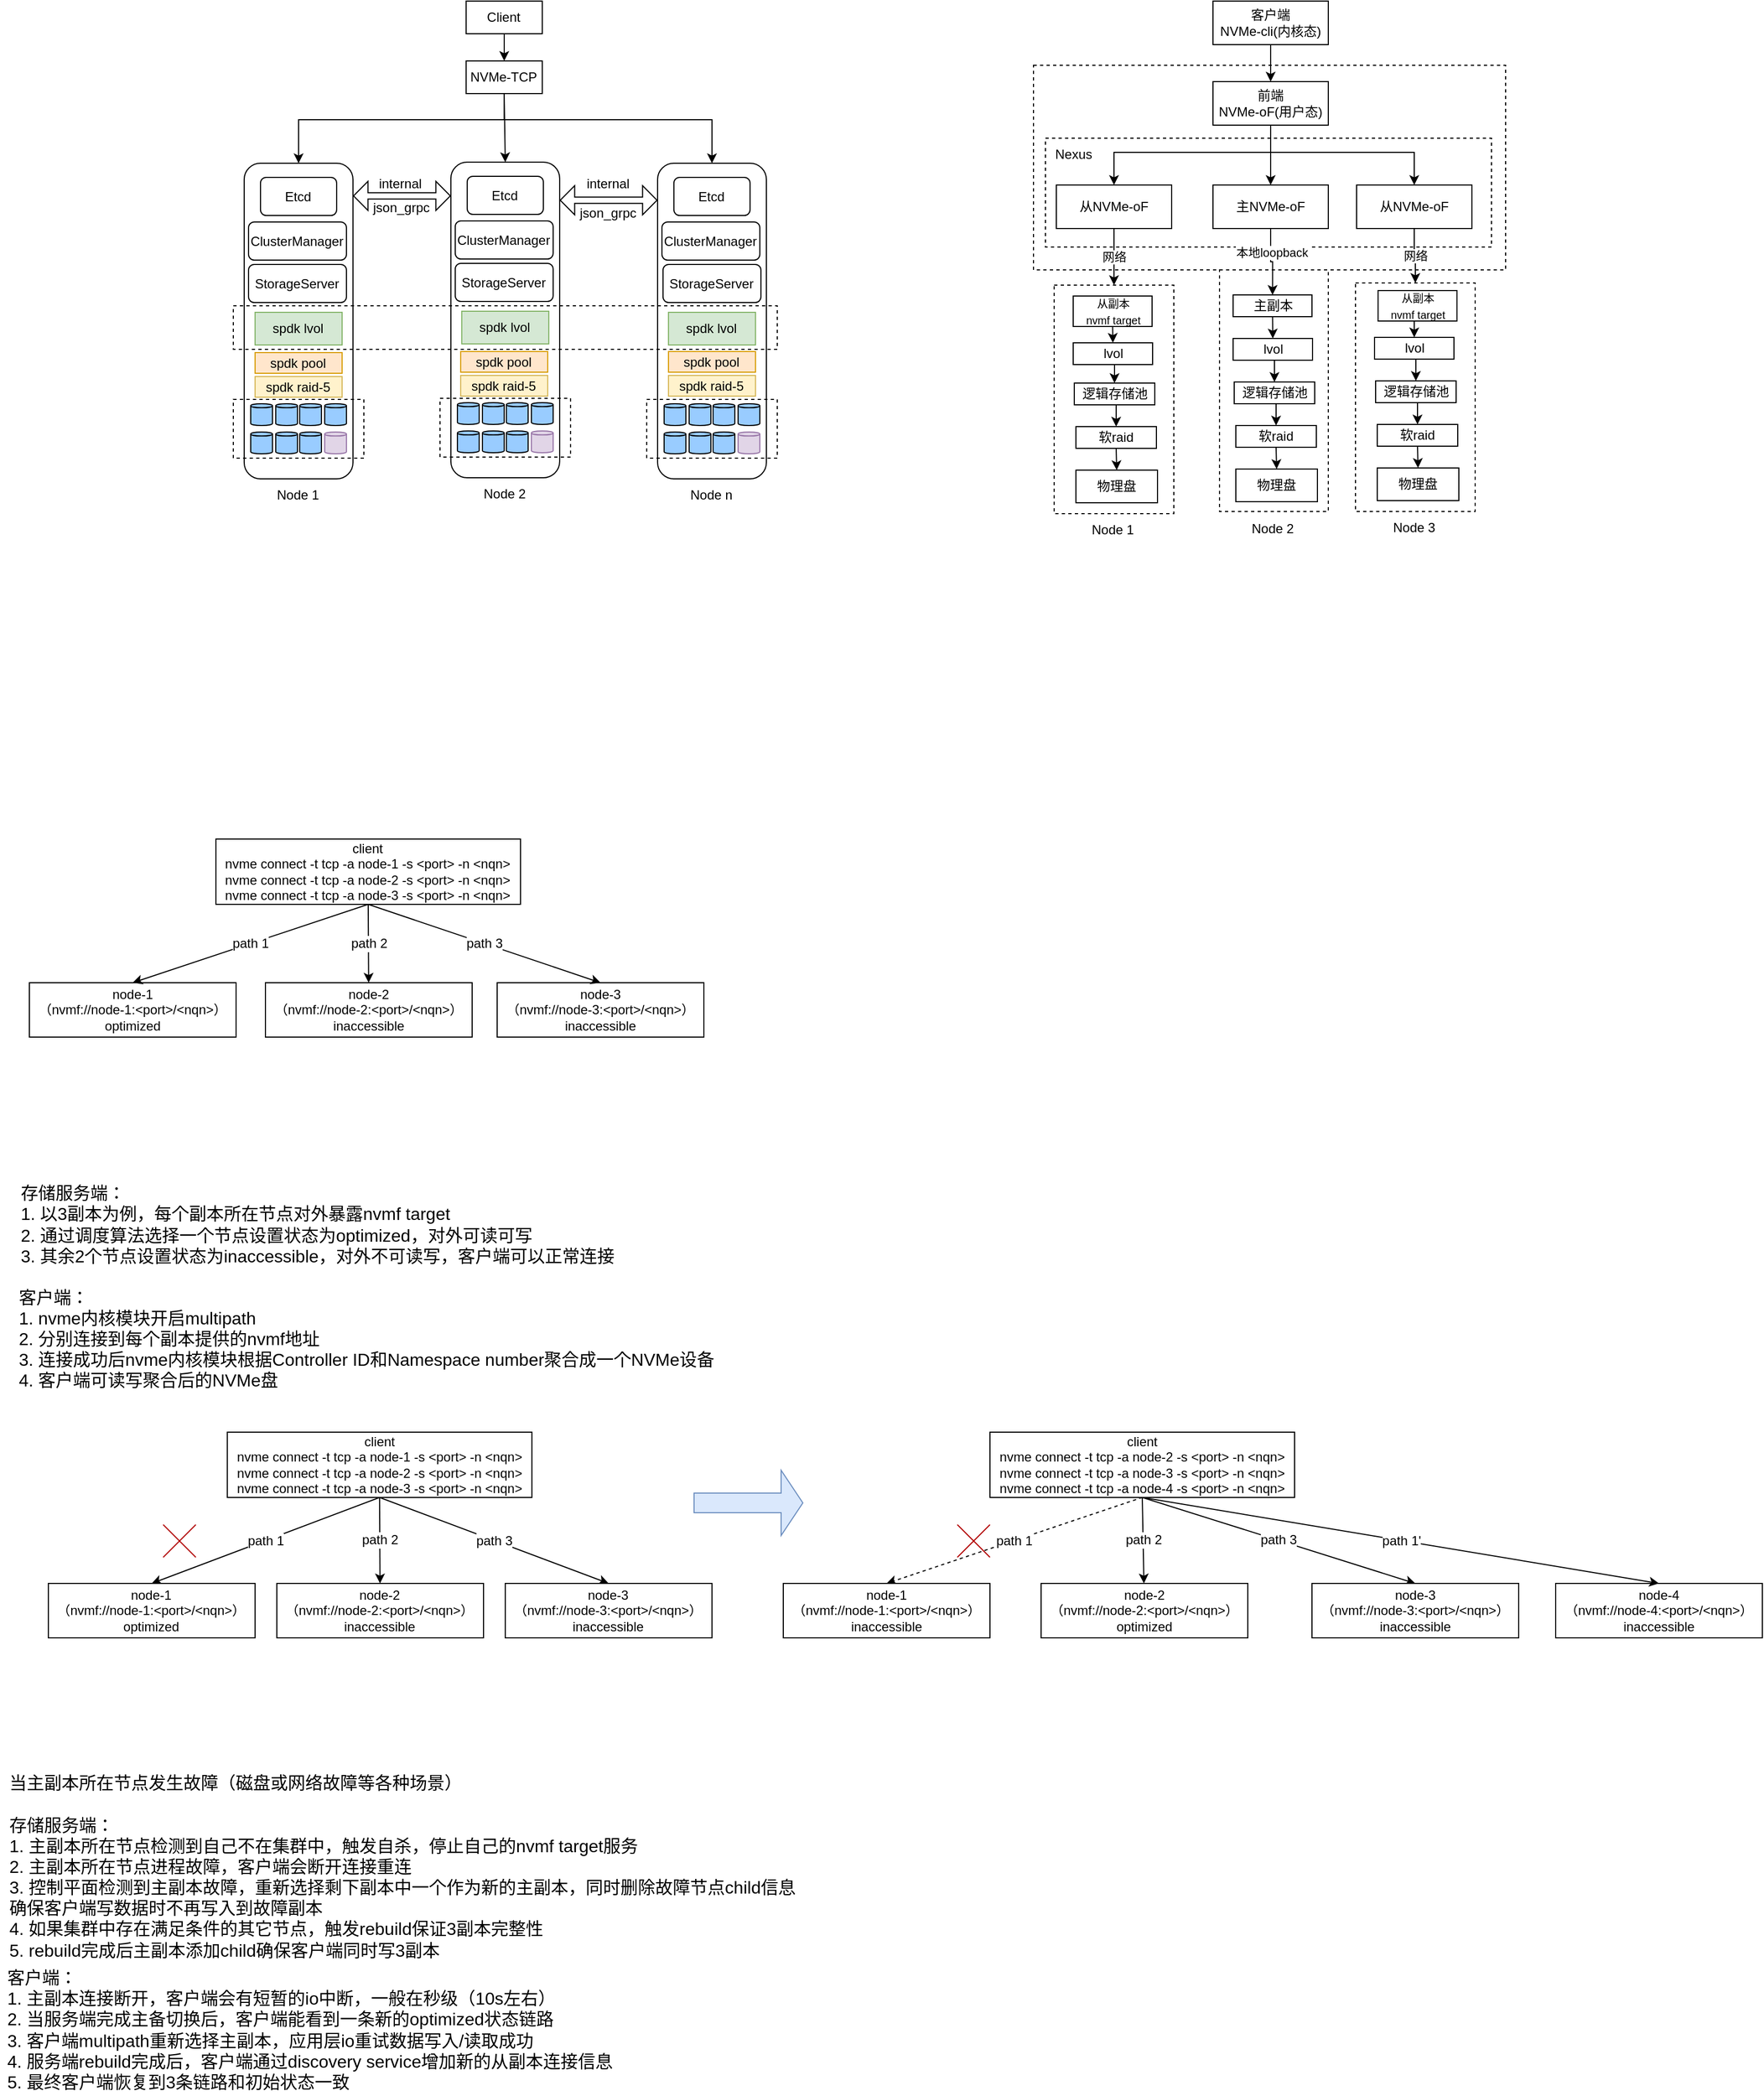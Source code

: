 <mxfile version="18.0.2" type="github">
  <diagram id="Sv_K1uENLjbq1xUSF6ZQ" name="Page-1">
    <mxGraphModel dx="3716" dy="1114" grid="1" gridSize="10" guides="1" tooltips="1" connect="1" arrows="1" fold="1" page="1" pageScale="1" pageWidth="827" pageHeight="1169" math="0" shadow="0">
      <root>
        <mxCell id="0" />
        <mxCell id="1" parent="0" />
        <mxCell id="zR75f5wU07sy2U2_FNKJ-174" value="" style="rounded=0;whiteSpace=wrap;html=1;fillColor=none;dashed=1;" parent="1" vertex="1">
          <mxGeometry x="256" y="319" width="110" height="210" as="geometry" />
        </mxCell>
        <mxCell id="zR75f5wU07sy2U2_FNKJ-187" value="" style="rounded=0;whiteSpace=wrap;html=1;fillColor=none;dashed=1;" parent="1" vertex="1">
          <mxGeometry x="-21" y="321" width="110" height="210" as="geometry" />
        </mxCell>
        <mxCell id="zR75f5wU07sy2U2_FNKJ-133" value="" style="rounded=0;whiteSpace=wrap;html=1;fillColor=none;dashed=1;" parent="1" vertex="1">
          <mxGeometry x="-40" y="119" width="434" height="188" as="geometry" />
        </mxCell>
        <mxCell id="zR75f5wU07sy2U2_FNKJ-131" value="" style="rounded=0;whiteSpace=wrap;html=1;fillColor=none;dashed=1;" parent="1" vertex="1">
          <mxGeometry x="-29" y="186" width="410" height="100" as="geometry" />
        </mxCell>
        <mxCell id="zR75f5wU07sy2U2_FNKJ-89" value="" style="group" parent="1" vertex="1" connectable="0">
          <mxGeometry x="-395.54" y="209" width="120" height="320" as="geometry" />
        </mxCell>
        <mxCell id="zR75f5wU07sy2U2_FNKJ-90" value="" style="rounded=1;whiteSpace=wrap;html=1;" parent="zR75f5wU07sy2U2_FNKJ-89" vertex="1">
          <mxGeometry x="10" width="100" height="290" as="geometry" />
        </mxCell>
        <mxCell id="zR75f5wU07sy2U2_FNKJ-91" value="spdk lvol" style="text;html=1;strokeColor=#82b366;fillColor=#d5e8d4;align=center;verticalAlign=middle;whiteSpace=wrap;rounded=0;" parent="zR75f5wU07sy2U2_FNKJ-89" vertex="1">
          <mxGeometry x="20" y="137" width="80" height="30" as="geometry" />
        </mxCell>
        <mxCell id="zR75f5wU07sy2U2_FNKJ-93" value="" style="group" parent="zR75f5wU07sy2U2_FNKJ-89" vertex="1" connectable="0">
          <mxGeometry x="16" y="221" width="88" height="46" as="geometry" />
        </mxCell>
        <mxCell id="zR75f5wU07sy2U2_FNKJ-94" value="" style="strokeWidth=1;html=1;shape=mxgraph.flowchart.direct_data;whiteSpace=wrap;fillColor=#99CCFF;rotation=-90;" parent="zR75f5wU07sy2U2_FNKJ-93" vertex="1">
          <mxGeometry width="20" height="20" as="geometry" />
        </mxCell>
        <mxCell id="zR75f5wU07sy2U2_FNKJ-95" value="" style="strokeWidth=1;html=1;shape=mxgraph.flowchart.direct_data;whiteSpace=wrap;fillColor=#99CCFF;rotation=-90;" parent="zR75f5wU07sy2U2_FNKJ-93" vertex="1">
          <mxGeometry x="23" width="20" height="20" as="geometry" />
        </mxCell>
        <mxCell id="zR75f5wU07sy2U2_FNKJ-96" value="" style="strokeWidth=1;html=1;shape=mxgraph.flowchart.direct_data;whiteSpace=wrap;fillColor=#99CCFF;rotation=-90;" parent="zR75f5wU07sy2U2_FNKJ-93" vertex="1">
          <mxGeometry x="45" width="20" height="20" as="geometry" />
        </mxCell>
        <mxCell id="zR75f5wU07sy2U2_FNKJ-97" value="" style="strokeWidth=1;html=1;shape=mxgraph.flowchart.direct_data;whiteSpace=wrap;fillColor=#99CCFF;rotation=-90;" parent="zR75f5wU07sy2U2_FNKJ-93" vertex="1">
          <mxGeometry x="68" width="20" height="20" as="geometry" />
        </mxCell>
        <mxCell id="zR75f5wU07sy2U2_FNKJ-98" value="" style="strokeWidth=1;html=1;shape=mxgraph.flowchart.direct_data;whiteSpace=wrap;fillColor=#99CCFF;rotation=-90;" parent="zR75f5wU07sy2U2_FNKJ-93" vertex="1">
          <mxGeometry y="26" width="20" height="20" as="geometry" />
        </mxCell>
        <mxCell id="zR75f5wU07sy2U2_FNKJ-99" value="" style="strokeWidth=1;html=1;shape=mxgraph.flowchart.direct_data;whiteSpace=wrap;fillColor=#99CCFF;rotation=-90;" parent="zR75f5wU07sy2U2_FNKJ-93" vertex="1">
          <mxGeometry x="23" y="26" width="20" height="20" as="geometry" />
        </mxCell>
        <mxCell id="zR75f5wU07sy2U2_FNKJ-100" value="" style="strokeWidth=1;html=1;shape=mxgraph.flowchart.direct_data;whiteSpace=wrap;fillColor=#99CCFF;rotation=-90;" parent="zR75f5wU07sy2U2_FNKJ-93" vertex="1">
          <mxGeometry x="45" y="26" width="20" height="20" as="geometry" />
        </mxCell>
        <mxCell id="zR75f5wU07sy2U2_FNKJ-101" value="" style="strokeWidth=1;html=1;shape=mxgraph.flowchart.direct_data;whiteSpace=wrap;rotation=-90;fillColor=#e1d5e7;strokeColor=#9673a6;" parent="zR75f5wU07sy2U2_FNKJ-93" vertex="1">
          <mxGeometry x="68" y="26" width="20" height="20" as="geometry" />
        </mxCell>
        <mxCell id="zR75f5wU07sy2U2_FNKJ-102" value="" style="rounded=0;whiteSpace=wrap;html=1;fillColor=none;dashed=1;" parent="zR75f5wU07sy2U2_FNKJ-89" vertex="1">
          <mxGeometry y="217" width="120" height="54" as="geometry" />
        </mxCell>
        <mxCell id="zR75f5wU07sy2U2_FNKJ-103" value="Node n" style="text;html=1;strokeColor=none;fillColor=none;align=center;verticalAlign=middle;whiteSpace=wrap;rounded=0;" parent="zR75f5wU07sy2U2_FNKJ-89" vertex="1">
          <mxGeometry x="30" y="290" width="60" height="30" as="geometry" />
        </mxCell>
        <mxCell id="zR75f5wU07sy2U2_FNKJ-105" value="Etcd" style="rounded=1;whiteSpace=wrap;html=1;" parent="zR75f5wU07sy2U2_FNKJ-89" vertex="1">
          <mxGeometry x="25" y="13" width="70" height="35" as="geometry" />
        </mxCell>
        <mxCell id="zR75f5wU07sy2U2_FNKJ-106" value="ClusterManager" style="rounded=1;whiteSpace=wrap;html=1;" parent="zR75f5wU07sy2U2_FNKJ-89" vertex="1">
          <mxGeometry x="14" y="54" width="90" height="35" as="geometry" />
        </mxCell>
        <mxCell id="zR75f5wU07sy2U2_FNKJ-121" value="StorageServer" style="rounded=1;whiteSpace=wrap;html=1;" parent="zR75f5wU07sy2U2_FNKJ-89" vertex="1">
          <mxGeometry x="15" y="93" width="90" height="35" as="geometry" />
        </mxCell>
        <mxCell id="zR75f5wU07sy2U2_FNKJ-68" value="" style="edgeStyle=orthogonalEdgeStyle;rounded=0;orthogonalLoop=1;jettySize=auto;html=1;" parent="1" source="zR75f5wU07sy2U2_FNKJ-8" target="zR75f5wU07sy2U2_FNKJ-67" edge="1">
          <mxGeometry relative="1" as="geometry" />
        </mxCell>
        <mxCell id="zR75f5wU07sy2U2_FNKJ-8" value="Client" style="rounded=0;whiteSpace=wrap;html=1;" parent="1" vertex="1">
          <mxGeometry x="-561.54" y="60" width="70" height="30" as="geometry" />
        </mxCell>
        <mxCell id="zR75f5wU07sy2U2_FNKJ-66" value="" style="shape=flexArrow;endArrow=classic;startArrow=classic;html=1;rounded=0;width=5.714;startSize=4.097;endSize=4.097;" parent="1" edge="1">
          <mxGeometry width="100" height="100" relative="1" as="geometry">
            <mxPoint x="-665.54" y="239" as="sourcePoint" />
            <mxPoint x="-575.54" y="239" as="targetPoint" />
          </mxGeometry>
        </mxCell>
        <mxCell id="zR75f5wU07sy2U2_FNKJ-67" value="NVMe-TCP" style="rounded=0;whiteSpace=wrap;html=1;" parent="1" vertex="1">
          <mxGeometry x="-561.54" y="115" width="70" height="30" as="geometry" />
        </mxCell>
        <mxCell id="zR75f5wU07sy2U2_FNKJ-70" value="" style="group" parent="1" vertex="1" connectable="0">
          <mxGeometry x="-775.54" y="209" width="120" height="320" as="geometry" />
        </mxCell>
        <mxCell id="zR75f5wU07sy2U2_FNKJ-4" value="" style="rounded=1;whiteSpace=wrap;html=1;" parent="zR75f5wU07sy2U2_FNKJ-70" vertex="1">
          <mxGeometry x="10" width="100" height="290" as="geometry" />
        </mxCell>
        <mxCell id="zR75f5wU07sy2U2_FNKJ-12" value="spdk lvol" style="text;html=1;strokeColor=#82b366;fillColor=#d5e8d4;align=center;verticalAlign=middle;whiteSpace=wrap;rounded=0;" parent="zR75f5wU07sy2U2_FNKJ-70" vertex="1">
          <mxGeometry x="20" y="137" width="80" height="30" as="geometry" />
        </mxCell>
        <mxCell id="zR75f5wU07sy2U2_FNKJ-15" value="spdk raid-5" style="text;html=1;strokeColor=#d6b656;fillColor=#fff2cc;align=center;verticalAlign=middle;whiteSpace=wrap;rounded=0;" parent="zR75f5wU07sy2U2_FNKJ-70" vertex="1">
          <mxGeometry x="20" y="196" width="80" height="19" as="geometry" />
        </mxCell>
        <mxCell id="zR75f5wU07sy2U2_FNKJ-37" value="" style="group" parent="zR75f5wU07sy2U2_FNKJ-70" vertex="1" connectable="0">
          <mxGeometry x="16" y="221" width="88" height="46" as="geometry" />
        </mxCell>
        <mxCell id="zR75f5wU07sy2U2_FNKJ-29" value="" style="strokeWidth=1;html=1;shape=mxgraph.flowchart.direct_data;whiteSpace=wrap;fillColor=#99CCFF;rotation=-90;" parent="zR75f5wU07sy2U2_FNKJ-37" vertex="1">
          <mxGeometry width="20" height="20" as="geometry" />
        </mxCell>
        <mxCell id="zR75f5wU07sy2U2_FNKJ-30" value="" style="strokeWidth=1;html=1;shape=mxgraph.flowchart.direct_data;whiteSpace=wrap;fillColor=#99CCFF;rotation=-90;" parent="zR75f5wU07sy2U2_FNKJ-37" vertex="1">
          <mxGeometry x="23" width="20" height="20" as="geometry" />
        </mxCell>
        <mxCell id="zR75f5wU07sy2U2_FNKJ-31" value="" style="strokeWidth=1;html=1;shape=mxgraph.flowchart.direct_data;whiteSpace=wrap;fillColor=#99CCFF;rotation=-90;" parent="zR75f5wU07sy2U2_FNKJ-37" vertex="1">
          <mxGeometry x="45" width="20" height="20" as="geometry" />
        </mxCell>
        <mxCell id="zR75f5wU07sy2U2_FNKJ-32" value="" style="strokeWidth=1;html=1;shape=mxgraph.flowchart.direct_data;whiteSpace=wrap;fillColor=#99CCFF;rotation=-90;" parent="zR75f5wU07sy2U2_FNKJ-37" vertex="1">
          <mxGeometry x="68" width="20" height="20" as="geometry" />
        </mxCell>
        <mxCell id="zR75f5wU07sy2U2_FNKJ-33" value="" style="strokeWidth=1;html=1;shape=mxgraph.flowchart.direct_data;whiteSpace=wrap;fillColor=#99CCFF;rotation=-90;" parent="zR75f5wU07sy2U2_FNKJ-37" vertex="1">
          <mxGeometry y="26" width="20" height="20" as="geometry" />
        </mxCell>
        <mxCell id="zR75f5wU07sy2U2_FNKJ-34" value="" style="strokeWidth=1;html=1;shape=mxgraph.flowchart.direct_data;whiteSpace=wrap;fillColor=#99CCFF;rotation=-90;" parent="zR75f5wU07sy2U2_FNKJ-37" vertex="1">
          <mxGeometry x="23" y="26" width="20" height="20" as="geometry" />
        </mxCell>
        <mxCell id="zR75f5wU07sy2U2_FNKJ-35" value="" style="strokeWidth=1;html=1;shape=mxgraph.flowchart.direct_data;whiteSpace=wrap;fillColor=#99CCFF;rotation=-90;" parent="zR75f5wU07sy2U2_FNKJ-37" vertex="1">
          <mxGeometry x="45" y="26" width="20" height="20" as="geometry" />
        </mxCell>
        <mxCell id="zR75f5wU07sy2U2_FNKJ-36" value="" style="strokeWidth=1;html=1;shape=mxgraph.flowchart.direct_data;whiteSpace=wrap;rotation=-90;fillColor=#e1d5e7;strokeColor=#9673a6;" parent="zR75f5wU07sy2U2_FNKJ-37" vertex="1">
          <mxGeometry x="68" y="26" width="20" height="20" as="geometry" />
        </mxCell>
        <mxCell id="zR75f5wU07sy2U2_FNKJ-56" value="" style="rounded=0;whiteSpace=wrap;html=1;fillColor=none;dashed=1;" parent="zR75f5wU07sy2U2_FNKJ-70" vertex="1">
          <mxGeometry y="217" width="120" height="54" as="geometry" />
        </mxCell>
        <mxCell id="zR75f5wU07sy2U2_FNKJ-62" value="Node 1" style="text;html=1;strokeColor=none;fillColor=none;align=center;verticalAlign=middle;whiteSpace=wrap;rounded=0;" parent="zR75f5wU07sy2U2_FNKJ-70" vertex="1">
          <mxGeometry x="30" y="290" width="60" height="30" as="geometry" />
        </mxCell>
        <mxCell id="zR75f5wU07sy2U2_FNKJ-3" value="StorageServer" style="rounded=1;whiteSpace=wrap;html=1;" parent="zR75f5wU07sy2U2_FNKJ-70" vertex="1">
          <mxGeometry x="14" y="93" width="90" height="35" as="geometry" />
        </mxCell>
        <mxCell id="zR75f5wU07sy2U2_FNKJ-65" value="Etcd" style="rounded=1;whiteSpace=wrap;html=1;" parent="zR75f5wU07sy2U2_FNKJ-70" vertex="1">
          <mxGeometry x="25" y="13" width="70" height="35" as="geometry" />
        </mxCell>
        <mxCell id="zR75f5wU07sy2U2_FNKJ-69" value="ClusterManager" style="rounded=1;whiteSpace=wrap;html=1;" parent="zR75f5wU07sy2U2_FNKJ-70" vertex="1">
          <mxGeometry x="14" y="54" width="90" height="35" as="geometry" />
        </mxCell>
        <mxCell id="zR75f5wU07sy2U2_FNKJ-71" value="" style="group" parent="1" vertex="1" connectable="0">
          <mxGeometry x="-585.54" y="208" width="310" height="320" as="geometry" />
        </mxCell>
        <mxCell id="zR75f5wU07sy2U2_FNKJ-72" value="" style="rounded=1;whiteSpace=wrap;html=1;" parent="zR75f5wU07sy2U2_FNKJ-71" vertex="1">
          <mxGeometry x="10" width="100" height="290" as="geometry" />
        </mxCell>
        <mxCell id="zR75f5wU07sy2U2_FNKJ-73" value="spdk lvol" style="text;html=1;strokeColor=#82b366;fillColor=#d5e8d4;align=center;verticalAlign=middle;whiteSpace=wrap;rounded=0;" parent="zR75f5wU07sy2U2_FNKJ-71" vertex="1">
          <mxGeometry x="20" y="137" width="80" height="30" as="geometry" />
        </mxCell>
        <mxCell id="zR75f5wU07sy2U2_FNKJ-75" value="" style="group" parent="zR75f5wU07sy2U2_FNKJ-71" vertex="1" connectable="0">
          <mxGeometry x="16" y="221" width="88" height="46" as="geometry" />
        </mxCell>
        <mxCell id="zR75f5wU07sy2U2_FNKJ-76" value="" style="strokeWidth=1;html=1;shape=mxgraph.flowchart.direct_data;whiteSpace=wrap;fillColor=#99CCFF;rotation=-90;" parent="zR75f5wU07sy2U2_FNKJ-75" vertex="1">
          <mxGeometry width="20" height="20" as="geometry" />
        </mxCell>
        <mxCell id="zR75f5wU07sy2U2_FNKJ-77" value="" style="strokeWidth=1;html=1;shape=mxgraph.flowchart.direct_data;whiteSpace=wrap;fillColor=#99CCFF;rotation=-90;" parent="zR75f5wU07sy2U2_FNKJ-75" vertex="1">
          <mxGeometry x="23" width="20" height="20" as="geometry" />
        </mxCell>
        <mxCell id="zR75f5wU07sy2U2_FNKJ-78" value="" style="strokeWidth=1;html=1;shape=mxgraph.flowchart.direct_data;whiteSpace=wrap;fillColor=#99CCFF;rotation=-90;" parent="zR75f5wU07sy2U2_FNKJ-75" vertex="1">
          <mxGeometry x="45" width="20" height="20" as="geometry" />
        </mxCell>
        <mxCell id="zR75f5wU07sy2U2_FNKJ-79" value="" style="strokeWidth=1;html=1;shape=mxgraph.flowchart.direct_data;whiteSpace=wrap;fillColor=#99CCFF;rotation=-90;" parent="zR75f5wU07sy2U2_FNKJ-75" vertex="1">
          <mxGeometry x="68" width="20" height="20" as="geometry" />
        </mxCell>
        <mxCell id="zR75f5wU07sy2U2_FNKJ-80" value="" style="strokeWidth=1;html=1;shape=mxgraph.flowchart.direct_data;whiteSpace=wrap;fillColor=#99CCFF;rotation=-90;" parent="zR75f5wU07sy2U2_FNKJ-75" vertex="1">
          <mxGeometry y="26" width="20" height="20" as="geometry" />
        </mxCell>
        <mxCell id="zR75f5wU07sy2U2_FNKJ-81" value="" style="strokeWidth=1;html=1;shape=mxgraph.flowchart.direct_data;whiteSpace=wrap;fillColor=#99CCFF;rotation=-90;" parent="zR75f5wU07sy2U2_FNKJ-75" vertex="1">
          <mxGeometry x="23" y="26" width="20" height="20" as="geometry" />
        </mxCell>
        <mxCell id="zR75f5wU07sy2U2_FNKJ-82" value="" style="strokeWidth=1;html=1;shape=mxgraph.flowchart.direct_data;whiteSpace=wrap;fillColor=#99CCFF;rotation=-90;" parent="zR75f5wU07sy2U2_FNKJ-75" vertex="1">
          <mxGeometry x="45" y="26" width="20" height="20" as="geometry" />
        </mxCell>
        <mxCell id="zR75f5wU07sy2U2_FNKJ-83" value="" style="strokeWidth=1;html=1;shape=mxgraph.flowchart.direct_data;whiteSpace=wrap;rotation=-90;fillColor=#e1d5e7;strokeColor=#9673a6;" parent="zR75f5wU07sy2U2_FNKJ-75" vertex="1">
          <mxGeometry x="68" y="26" width="20" height="20" as="geometry" />
        </mxCell>
        <mxCell id="zR75f5wU07sy2U2_FNKJ-84" value="" style="rounded=0;whiteSpace=wrap;html=1;fillColor=none;dashed=1;" parent="zR75f5wU07sy2U2_FNKJ-71" vertex="1">
          <mxGeometry y="217" width="120" height="54" as="geometry" />
        </mxCell>
        <mxCell id="zR75f5wU07sy2U2_FNKJ-85" value="Node 2" style="text;html=1;strokeColor=none;fillColor=none;align=center;verticalAlign=middle;whiteSpace=wrap;rounded=0;" parent="zR75f5wU07sy2U2_FNKJ-71" vertex="1">
          <mxGeometry x="30" y="290" width="60" height="30" as="geometry" />
        </mxCell>
        <mxCell id="zR75f5wU07sy2U2_FNKJ-87" value="Etcd" style="rounded=1;whiteSpace=wrap;html=1;" parent="zR75f5wU07sy2U2_FNKJ-71" vertex="1">
          <mxGeometry x="25" y="13" width="70" height="35" as="geometry" />
        </mxCell>
        <mxCell id="zR75f5wU07sy2U2_FNKJ-88" value="ClusterManager" style="rounded=1;whiteSpace=wrap;html=1;" parent="zR75f5wU07sy2U2_FNKJ-71" vertex="1">
          <mxGeometry x="14" y="54" width="90" height="35" as="geometry" />
        </mxCell>
        <mxCell id="zR75f5wU07sy2U2_FNKJ-107" value="" style="shape=flexArrow;endArrow=classic;startArrow=classic;html=1;rounded=0;width=5.714;startSize=4.097;endSize=4.097;" parent="zR75f5wU07sy2U2_FNKJ-71" edge="1">
          <mxGeometry width="100" height="100" relative="1" as="geometry">
            <mxPoint x="110" y="35" as="sourcePoint" />
            <mxPoint x="200" y="35" as="targetPoint" />
          </mxGeometry>
        </mxCell>
        <mxCell id="zR75f5wU07sy2U2_FNKJ-18" value="" style="rounded=0;whiteSpace=wrap;html=1;fillColor=none;dashed=1;" parent="zR75f5wU07sy2U2_FNKJ-71" vertex="1">
          <mxGeometry x="-190" y="132" width="500" height="40" as="geometry" />
        </mxCell>
        <mxCell id="zR75f5wU07sy2U2_FNKJ-112" value="internal" style="text;html=1;strokeColor=none;fillColor=none;align=center;verticalAlign=middle;whiteSpace=wrap;rounded=0;" parent="zR75f5wU07sy2U2_FNKJ-71" vertex="1">
          <mxGeometry x="125" y="5" width="60" height="30" as="geometry" />
        </mxCell>
        <mxCell id="zR75f5wU07sy2U2_FNKJ-114" value="json_grpc" style="text;html=1;strokeColor=none;fillColor=none;align=center;verticalAlign=middle;whiteSpace=wrap;rounded=0;" parent="zR75f5wU07sy2U2_FNKJ-71" vertex="1">
          <mxGeometry x="125" y="32" width="60" height="30" as="geometry" />
        </mxCell>
        <mxCell id="zR75f5wU07sy2U2_FNKJ-116" value="spdk pool" style="text;html=1;strokeColor=#d79b00;fillColor=#ffe6cc;align=center;verticalAlign=middle;whiteSpace=wrap;rounded=0;" parent="zR75f5wU07sy2U2_FNKJ-71" vertex="1">
          <mxGeometry x="19" y="174" width="80" height="19" as="geometry" />
        </mxCell>
        <mxCell id="zR75f5wU07sy2U2_FNKJ-117" value="spdk raid-5" style="text;html=1;strokeColor=#d6b656;fillColor=#fff2cc;align=center;verticalAlign=middle;whiteSpace=wrap;rounded=0;" parent="zR75f5wU07sy2U2_FNKJ-71" vertex="1">
          <mxGeometry x="19" y="196" width="80" height="19" as="geometry" />
        </mxCell>
        <mxCell id="zR75f5wU07sy2U2_FNKJ-118" value="spdk raid-5" style="text;html=1;strokeColor=#d6b656;fillColor=#fff2cc;align=center;verticalAlign=middle;whiteSpace=wrap;rounded=0;" parent="zR75f5wU07sy2U2_FNKJ-71" vertex="1">
          <mxGeometry x="210" y="196" width="80" height="19" as="geometry" />
        </mxCell>
        <mxCell id="zR75f5wU07sy2U2_FNKJ-119" value="spdk pool" style="text;html=1;strokeColor=#d79b00;fillColor=#ffe6cc;align=center;verticalAlign=middle;whiteSpace=wrap;rounded=0;" parent="zR75f5wU07sy2U2_FNKJ-71" vertex="1">
          <mxGeometry x="210" y="174" width="80" height="19" as="geometry" />
        </mxCell>
        <mxCell id="zR75f5wU07sy2U2_FNKJ-120" value="StorageServer" style="rounded=1;whiteSpace=wrap;html=1;" parent="zR75f5wU07sy2U2_FNKJ-71" vertex="1">
          <mxGeometry x="14" y="93" width="90" height="35" as="geometry" />
        </mxCell>
        <mxCell id="zR75f5wU07sy2U2_FNKJ-108" value="" style="edgeStyle=elbowEdgeStyle;elbow=vertical;endArrow=classic;html=1;rounded=0;entryX=0.5;entryY=0;entryDx=0;entryDy=0;exitX=0.5;exitY=1;exitDx=0;exitDy=0;" parent="1" source="zR75f5wU07sy2U2_FNKJ-67" target="zR75f5wU07sy2U2_FNKJ-4" edge="1">
          <mxGeometry width="50" height="50" relative="1" as="geometry">
            <mxPoint x="-675.54" y="69" as="sourcePoint" />
            <mxPoint x="-665.54" y="159" as="targetPoint" />
            <Array as="points">
              <mxPoint x="-625.54" y="169" />
            </Array>
          </mxGeometry>
        </mxCell>
        <mxCell id="zR75f5wU07sy2U2_FNKJ-109" value="" style="endArrow=classic;html=1;rounded=0;exitX=0.5;exitY=1;exitDx=0;exitDy=0;entryX=0.5;entryY=0;entryDx=0;entryDy=0;" parent="1" source="zR75f5wU07sy2U2_FNKJ-67" target="zR75f5wU07sy2U2_FNKJ-72" edge="1">
          <mxGeometry width="50" height="50" relative="1" as="geometry">
            <mxPoint x="-275.54" y="149" as="sourcePoint" />
            <mxPoint x="-225.54" y="99" as="targetPoint" />
          </mxGeometry>
        </mxCell>
        <mxCell id="zR75f5wU07sy2U2_FNKJ-110" value="" style="edgeStyle=elbowEdgeStyle;elbow=vertical;endArrow=classic;html=1;rounded=0;exitX=0.5;exitY=1;exitDx=0;exitDy=0;" parent="1" source="zR75f5wU07sy2U2_FNKJ-67" edge="1">
          <mxGeometry width="50" height="50" relative="1" as="geometry">
            <mxPoint x="-516.54" y="150" as="sourcePoint" />
            <mxPoint x="-335.54" y="209" as="targetPoint" />
            <Array as="points">
              <mxPoint x="-615.54" y="169" />
            </Array>
          </mxGeometry>
        </mxCell>
        <mxCell id="zR75f5wU07sy2U2_FNKJ-111" value="internal" style="text;html=1;strokeColor=none;fillColor=none;align=center;verticalAlign=middle;whiteSpace=wrap;rounded=0;" parent="1" vertex="1">
          <mxGeometry x="-651.54" y="213" width="60" height="30" as="geometry" />
        </mxCell>
        <mxCell id="zR75f5wU07sy2U2_FNKJ-113" value="json_grpc" style="text;html=1;strokeColor=none;fillColor=none;align=center;verticalAlign=middle;whiteSpace=wrap;rounded=0;" parent="1" vertex="1">
          <mxGeometry x="-650.54" y="235" width="60" height="30" as="geometry" />
        </mxCell>
        <mxCell id="zR75f5wU07sy2U2_FNKJ-115" value="spdk pool" style="text;html=1;strokeColor=#d79b00;fillColor=#ffe6cc;align=center;verticalAlign=middle;whiteSpace=wrap;rounded=0;" parent="1" vertex="1">
          <mxGeometry x="-755.54" y="383" width="80" height="19" as="geometry" />
        </mxCell>
        <mxCell id="zR75f5wU07sy2U2_FNKJ-128" style="edgeStyle=orthogonalEdgeStyle;rounded=0;orthogonalLoop=1;jettySize=auto;html=1;exitX=0.5;exitY=1;exitDx=0;exitDy=0;entryX=0.5;entryY=0;entryDx=0;entryDy=0;" parent="1" source="zR75f5wU07sy2U2_FNKJ-122" target="zR75f5wU07sy2U2_FNKJ-123" edge="1">
          <mxGeometry relative="1" as="geometry" />
        </mxCell>
        <mxCell id="zR75f5wU07sy2U2_FNKJ-129" style="edgeStyle=orthogonalEdgeStyle;rounded=0;orthogonalLoop=1;jettySize=auto;html=1;entryX=0.5;entryY=0;entryDx=0;entryDy=0;" parent="1" target="zR75f5wU07sy2U2_FNKJ-125" edge="1">
          <mxGeometry relative="1" as="geometry">
            <mxPoint x="178" y="179" as="sourcePoint" />
            <Array as="points">
              <mxPoint x="178" y="199" />
              <mxPoint x="34" y="199" />
            </Array>
          </mxGeometry>
        </mxCell>
        <mxCell id="zR75f5wU07sy2U2_FNKJ-130" style="edgeStyle=orthogonalEdgeStyle;rounded=0;orthogonalLoop=1;jettySize=auto;html=1;entryX=0.5;entryY=0;entryDx=0;entryDy=0;" parent="1" target="zR75f5wU07sy2U2_FNKJ-124" edge="1">
          <mxGeometry relative="1" as="geometry">
            <mxPoint x="178" y="179" as="sourcePoint" />
            <Array as="points">
              <mxPoint x="178" y="199" />
              <mxPoint x="310" y="199" />
            </Array>
          </mxGeometry>
        </mxCell>
        <mxCell id="zR75f5wU07sy2U2_FNKJ-122" value="前端&lt;br&gt;NVMe-oF(用户态)" style="rounded=0;whiteSpace=wrap;html=1;strokeWidth=1;fillColor=#FFFFFF;" parent="1" vertex="1">
          <mxGeometry x="125" y="134" width="106" height="40" as="geometry" />
        </mxCell>
        <mxCell id="zR75f5wU07sy2U2_FNKJ-149" style="edgeStyle=orthogonalEdgeStyle;rounded=0;orthogonalLoop=1;jettySize=auto;html=1;entryX=0.5;entryY=0;entryDx=0;entryDy=0;" parent="1" source="zR75f5wU07sy2U2_FNKJ-123" target="zR75f5wU07sy2U2_FNKJ-134" edge="1">
          <mxGeometry relative="1" as="geometry" />
        </mxCell>
        <mxCell id="zR75f5wU07sy2U2_FNKJ-151" value="本地loopback" style="edgeLabel;html=1;align=center;verticalAlign=middle;resizable=0;points=[];" parent="zR75f5wU07sy2U2_FNKJ-149" vertex="1" connectable="0">
          <mxGeometry x="-0.312" y="1" relative="1" as="geometry">
            <mxPoint as="offset" />
          </mxGeometry>
        </mxCell>
        <mxCell id="zR75f5wU07sy2U2_FNKJ-123" value="主NVMe-oF" style="rounded=0;whiteSpace=wrap;html=1;strokeWidth=1;fillColor=#FFFFFF;" parent="1" vertex="1">
          <mxGeometry x="125" y="229" width="106" height="40" as="geometry" />
        </mxCell>
        <mxCell id="zR75f5wU07sy2U2_FNKJ-191" value="网络" style="edgeStyle=orthogonalEdgeStyle;rounded=0;orthogonalLoop=1;jettySize=auto;html=1;exitX=0.5;exitY=1;exitDx=0;exitDy=0;" parent="1" source="zR75f5wU07sy2U2_FNKJ-124" target="zR75f5wU07sy2U2_FNKJ-174" edge="1">
          <mxGeometry relative="1" as="geometry">
            <mxPoint x="461" y="319" as="targetPoint" />
          </mxGeometry>
        </mxCell>
        <mxCell id="zR75f5wU07sy2U2_FNKJ-124" value="从NVMe-oF" style="rounded=0;whiteSpace=wrap;html=1;strokeWidth=1;fillColor=#FFFFFF;" parent="1" vertex="1">
          <mxGeometry x="257" y="229" width="106" height="40" as="geometry" />
        </mxCell>
        <mxCell id="zR75f5wU07sy2U2_FNKJ-190" value="网络" style="edgeStyle=orthogonalEdgeStyle;rounded=0;orthogonalLoop=1;jettySize=auto;html=1;exitX=0.5;exitY=1;exitDx=0;exitDy=0;entryX=0.5;entryY=0;entryDx=0;entryDy=0;" parent="1" source="zR75f5wU07sy2U2_FNKJ-125" target="zR75f5wU07sy2U2_FNKJ-187" edge="1">
          <mxGeometry relative="1" as="geometry" />
        </mxCell>
        <mxCell id="zR75f5wU07sy2U2_FNKJ-125" value="从NVMe-oF" style="rounded=0;whiteSpace=wrap;html=1;strokeWidth=1;fillColor=#FFFFFF;" parent="1" vertex="1">
          <mxGeometry x="-19" y="229" width="106" height="40" as="geometry" />
        </mxCell>
        <mxCell id="zR75f5wU07sy2U2_FNKJ-127" style="edgeStyle=orthogonalEdgeStyle;rounded=0;orthogonalLoop=1;jettySize=auto;html=1;exitX=0.5;exitY=1;exitDx=0;exitDy=0;entryX=0.5;entryY=0;entryDx=0;entryDy=0;" parent="1" source="zR75f5wU07sy2U2_FNKJ-126" target="zR75f5wU07sy2U2_FNKJ-122" edge="1">
          <mxGeometry relative="1" as="geometry" />
        </mxCell>
        <mxCell id="zR75f5wU07sy2U2_FNKJ-126" value="客户端&lt;br&gt;NVMe-cli(内核态)" style="rounded=0;whiteSpace=wrap;html=1;strokeWidth=1;fillColor=#FFFFFF;" parent="1" vertex="1">
          <mxGeometry x="125" y="60" width="106" height="40" as="geometry" />
        </mxCell>
        <mxCell id="zR75f5wU07sy2U2_FNKJ-132" value="Nexus" style="text;html=1;strokeColor=none;fillColor=none;align=center;verticalAlign=middle;whiteSpace=wrap;rounded=0;" parent="1" vertex="1">
          <mxGeometry x="-33" y="186" width="60" height="30" as="geometry" />
        </mxCell>
        <mxCell id="zR75f5wU07sy2U2_FNKJ-134" value="主副本" style="rounded=0;whiteSpace=wrap;html=1;strokeColor=#000000;strokeWidth=1;fillColor=#FFFFFF;" parent="1" vertex="1">
          <mxGeometry x="143.5" y="330" width="72.5" height="20" as="geometry" />
        </mxCell>
        <mxCell id="zR75f5wU07sy2U2_FNKJ-135" value="lvol" style="whiteSpace=wrap;html=1;rounded=0;strokeColor=#000000;strokeWidth=1;fillColor=#FFFFFF;" parent="1" vertex="1">
          <mxGeometry x="143.5" y="370" width="73" height="20" as="geometry" />
        </mxCell>
        <mxCell id="zR75f5wU07sy2U2_FNKJ-144" style="edgeStyle=orthogonalEdgeStyle;rounded=0;orthogonalLoop=1;jettySize=auto;html=1;exitX=0.5;exitY=1;exitDx=0;exitDy=0;entryX=0.5;entryY=0;entryDx=0;entryDy=0;" parent="1" source="zR75f5wU07sy2U2_FNKJ-134" target="zR75f5wU07sy2U2_FNKJ-135" edge="1">
          <mxGeometry relative="1" as="geometry" />
        </mxCell>
        <mxCell id="zR75f5wU07sy2U2_FNKJ-138" value="逻辑存储池" style="whiteSpace=wrap;html=1;rounded=0;strokeColor=#000000;strokeWidth=1;fillColor=#FFFFFF;" parent="1" vertex="1">
          <mxGeometry x="144.5" y="410" width="74" height="20" as="geometry" />
        </mxCell>
        <mxCell id="zR75f5wU07sy2U2_FNKJ-143" style="edgeStyle=orthogonalEdgeStyle;rounded=0;orthogonalLoop=1;jettySize=auto;html=1;exitX=0.5;exitY=1;exitDx=0;exitDy=0;entryX=0.5;entryY=0;entryDx=0;entryDy=0;" parent="1" source="zR75f5wU07sy2U2_FNKJ-135" target="zR75f5wU07sy2U2_FNKJ-138" edge="1">
          <mxGeometry relative="1" as="geometry" />
        </mxCell>
        <mxCell id="zR75f5wU07sy2U2_FNKJ-139" value="软raid" style="whiteSpace=wrap;html=1;rounded=0;strokeColor=#000000;strokeWidth=1;fillColor=#FFFFFF;" parent="1" vertex="1">
          <mxGeometry x="146" y="450" width="74" height="20" as="geometry" />
        </mxCell>
        <mxCell id="zR75f5wU07sy2U2_FNKJ-145" style="edgeStyle=orthogonalEdgeStyle;rounded=0;orthogonalLoop=1;jettySize=auto;html=1;exitX=0.5;exitY=1;exitDx=0;exitDy=0;entryX=0.5;entryY=0;entryDx=0;entryDy=0;" parent="1" source="zR75f5wU07sy2U2_FNKJ-138" target="zR75f5wU07sy2U2_FNKJ-139" edge="1">
          <mxGeometry relative="1" as="geometry" />
        </mxCell>
        <mxCell id="zR75f5wU07sy2U2_FNKJ-140" value="物理盘" style="whiteSpace=wrap;html=1;rounded=0;strokeColor=#000000;strokeWidth=1;fillColor=#FFFFFF;" parent="1" vertex="1">
          <mxGeometry x="146" y="490" width="75" height="30" as="geometry" />
        </mxCell>
        <mxCell id="zR75f5wU07sy2U2_FNKJ-146" style="edgeStyle=orthogonalEdgeStyle;rounded=0;orthogonalLoop=1;jettySize=auto;html=1;exitX=0.5;exitY=1;exitDx=0;exitDy=0;entryX=0.5;entryY=0;entryDx=0;entryDy=0;" parent="1" source="zR75f5wU07sy2U2_FNKJ-139" target="zR75f5wU07sy2U2_FNKJ-140" edge="1">
          <mxGeometry relative="1" as="geometry" />
        </mxCell>
        <mxCell id="zR75f5wU07sy2U2_FNKJ-148" value="" style="rounded=0;whiteSpace=wrap;html=1;fillColor=none;dashed=1;" parent="1" vertex="1">
          <mxGeometry x="131" y="307" width="100" height="222" as="geometry" />
        </mxCell>
        <mxCell id="zR75f5wU07sy2U2_FNKJ-150" value="Node 2" style="text;html=1;strokeColor=none;fillColor=none;align=center;verticalAlign=middle;whiteSpace=wrap;rounded=0;" parent="1" vertex="1">
          <mxGeometry x="149.75" y="530" width="60" height="30" as="geometry" />
        </mxCell>
        <mxCell id="zR75f5wU07sy2U2_FNKJ-178" value="&lt;font style=&quot;font-size: 10px&quot;&gt;从副本&lt;br&gt;nvmf target&lt;/font&gt;" style="rounded=0;whiteSpace=wrap;html=1;strokeColor=#000000;strokeWidth=1;fillColor=#FFFFFF;" parent="1" vertex="1">
          <mxGeometry x="-3.5" y="331" width="72.5" height="28" as="geometry" />
        </mxCell>
        <mxCell id="zR75f5wU07sy2U2_FNKJ-179" value="lvol" style="whiteSpace=wrap;html=1;rounded=0;strokeColor=#000000;strokeWidth=1;fillColor=#FFFFFF;" parent="1" vertex="1">
          <mxGeometry x="-3.5" y="374" width="73" height="20" as="geometry" />
        </mxCell>
        <mxCell id="zR75f5wU07sy2U2_FNKJ-180" style="edgeStyle=orthogonalEdgeStyle;rounded=0;orthogonalLoop=1;jettySize=auto;html=1;exitX=0.5;exitY=1;exitDx=0;exitDy=0;entryX=0.5;entryY=0;entryDx=0;entryDy=0;" parent="1" source="zR75f5wU07sy2U2_FNKJ-178" target="zR75f5wU07sy2U2_FNKJ-179" edge="1">
          <mxGeometry relative="1" as="geometry" />
        </mxCell>
        <mxCell id="zR75f5wU07sy2U2_FNKJ-181" value="逻辑存储池" style="whiteSpace=wrap;html=1;rounded=0;strokeColor=#000000;strokeWidth=1;fillColor=#FFFFFF;" parent="1" vertex="1">
          <mxGeometry x="-2.5" y="411" width="74" height="20" as="geometry" />
        </mxCell>
        <mxCell id="zR75f5wU07sy2U2_FNKJ-182" style="edgeStyle=orthogonalEdgeStyle;rounded=0;orthogonalLoop=1;jettySize=auto;html=1;exitX=0.5;exitY=1;exitDx=0;exitDy=0;entryX=0.5;entryY=0;entryDx=0;entryDy=0;" parent="1" source="zR75f5wU07sy2U2_FNKJ-179" target="zR75f5wU07sy2U2_FNKJ-181" edge="1">
          <mxGeometry relative="1" as="geometry" />
        </mxCell>
        <mxCell id="zR75f5wU07sy2U2_FNKJ-183" value="软raid" style="whiteSpace=wrap;html=1;rounded=0;strokeColor=#000000;strokeWidth=1;fillColor=#FFFFFF;" parent="1" vertex="1">
          <mxGeometry x="-1" y="451" width="74" height="20" as="geometry" />
        </mxCell>
        <mxCell id="zR75f5wU07sy2U2_FNKJ-184" style="edgeStyle=orthogonalEdgeStyle;rounded=0;orthogonalLoop=1;jettySize=auto;html=1;exitX=0.5;exitY=1;exitDx=0;exitDy=0;entryX=0.5;entryY=0;entryDx=0;entryDy=0;" parent="1" source="zR75f5wU07sy2U2_FNKJ-181" target="zR75f5wU07sy2U2_FNKJ-183" edge="1">
          <mxGeometry relative="1" as="geometry" />
        </mxCell>
        <mxCell id="zR75f5wU07sy2U2_FNKJ-185" value="物理盘" style="whiteSpace=wrap;html=1;rounded=0;strokeColor=#000000;strokeWidth=1;fillColor=#FFFFFF;" parent="1" vertex="1">
          <mxGeometry x="-1" y="491" width="75" height="30" as="geometry" />
        </mxCell>
        <mxCell id="zR75f5wU07sy2U2_FNKJ-186" style="edgeStyle=orthogonalEdgeStyle;rounded=0;orthogonalLoop=1;jettySize=auto;html=1;exitX=0.5;exitY=1;exitDx=0;exitDy=0;entryX=0.5;entryY=0;entryDx=0;entryDy=0;" parent="1" source="zR75f5wU07sy2U2_FNKJ-183" target="zR75f5wU07sy2U2_FNKJ-185" edge="1">
          <mxGeometry relative="1" as="geometry" />
        </mxCell>
        <mxCell id="zR75f5wU07sy2U2_FNKJ-188" value="Node 1" style="text;html=1;strokeColor=none;fillColor=none;align=center;verticalAlign=middle;whiteSpace=wrap;rounded=0;" parent="1" vertex="1">
          <mxGeometry x="2.75" y="531" width="60" height="30" as="geometry" />
        </mxCell>
        <mxCell id="zR75f5wU07sy2U2_FNKJ-192" value="&lt;font style=&quot;font-size: 10px&quot;&gt;从副本&lt;br&gt;nvmf target&lt;/font&gt;" style="rounded=0;whiteSpace=wrap;html=1;strokeColor=#000000;strokeWidth=1;fillColor=#FFFFFF;" parent="1" vertex="1">
          <mxGeometry x="276.75" y="326" width="72.5" height="28" as="geometry" />
        </mxCell>
        <mxCell id="zR75f5wU07sy2U2_FNKJ-166" value="lvol" style="whiteSpace=wrap;html=1;rounded=0;strokeColor=#000000;strokeWidth=1;fillColor=#FFFFFF;" parent="1" vertex="1">
          <mxGeometry x="273.5" y="369" width="73" height="20" as="geometry" />
        </mxCell>
        <mxCell id="zR75f5wU07sy2U2_FNKJ-167" style="edgeStyle=orthogonalEdgeStyle;rounded=0;orthogonalLoop=1;jettySize=auto;html=1;exitX=0.5;exitY=1;exitDx=0;exitDy=0;entryX=0.5;entryY=0;entryDx=0;entryDy=0;" parent="1" source="zR75f5wU07sy2U2_FNKJ-192" target="zR75f5wU07sy2U2_FNKJ-166" edge="1">
          <mxGeometry relative="1" as="geometry">
            <mxPoint x="309.75" y="349" as="sourcePoint" />
          </mxGeometry>
        </mxCell>
        <mxCell id="zR75f5wU07sy2U2_FNKJ-168" value="逻辑存储池" style="whiteSpace=wrap;html=1;rounded=0;strokeColor=#000000;strokeWidth=1;fillColor=#FFFFFF;" parent="1" vertex="1">
          <mxGeometry x="274.5" y="409" width="74" height="20" as="geometry" />
        </mxCell>
        <mxCell id="zR75f5wU07sy2U2_FNKJ-169" style="edgeStyle=orthogonalEdgeStyle;rounded=0;orthogonalLoop=1;jettySize=auto;html=1;exitX=0.5;exitY=1;exitDx=0;exitDy=0;entryX=0.5;entryY=0;entryDx=0;entryDy=0;" parent="1" source="zR75f5wU07sy2U2_FNKJ-166" target="zR75f5wU07sy2U2_FNKJ-168" edge="1">
          <mxGeometry relative="1" as="geometry" />
        </mxCell>
        <mxCell id="zR75f5wU07sy2U2_FNKJ-170" value="软raid" style="whiteSpace=wrap;html=1;rounded=0;strokeColor=#000000;strokeWidth=1;fillColor=#FFFFFF;" parent="1" vertex="1">
          <mxGeometry x="276" y="449" width="74" height="20" as="geometry" />
        </mxCell>
        <mxCell id="zR75f5wU07sy2U2_FNKJ-171" style="edgeStyle=orthogonalEdgeStyle;rounded=0;orthogonalLoop=1;jettySize=auto;html=1;exitX=0.5;exitY=1;exitDx=0;exitDy=0;entryX=0.5;entryY=0;entryDx=0;entryDy=0;" parent="1" source="zR75f5wU07sy2U2_FNKJ-168" target="zR75f5wU07sy2U2_FNKJ-170" edge="1">
          <mxGeometry relative="1" as="geometry" />
        </mxCell>
        <mxCell id="zR75f5wU07sy2U2_FNKJ-172" value="物理盘" style="whiteSpace=wrap;html=1;rounded=0;strokeColor=#000000;strokeWidth=1;fillColor=#FFFFFF;" parent="1" vertex="1">
          <mxGeometry x="276" y="489" width="75" height="30" as="geometry" />
        </mxCell>
        <mxCell id="zR75f5wU07sy2U2_FNKJ-173" style="edgeStyle=orthogonalEdgeStyle;rounded=0;orthogonalLoop=1;jettySize=auto;html=1;exitX=0.5;exitY=1;exitDx=0;exitDy=0;entryX=0.5;entryY=0;entryDx=0;entryDy=0;" parent="1" source="zR75f5wU07sy2U2_FNKJ-170" target="zR75f5wU07sy2U2_FNKJ-172" edge="1">
          <mxGeometry relative="1" as="geometry" />
        </mxCell>
        <mxCell id="zR75f5wU07sy2U2_FNKJ-175" value="Node 3" style="text;html=1;strokeColor=none;fillColor=none;align=center;verticalAlign=middle;whiteSpace=wrap;rounded=0;" parent="1" vertex="1">
          <mxGeometry x="279.75" y="529" width="60" height="30" as="geometry" />
        </mxCell>
        <mxCell id="lCX16vnIdNITKf82VVHz-1" value="" style="shape=umlDestroy;fillColor=#e51400;fontColor=#ffffff;strokeColor=#B20000;fontSize=12;" vertex="1" parent="1">
          <mxGeometry x="-840.0" y="1460" width="30" height="30" as="geometry" />
        </mxCell>
        <mxCell id="lCX16vnIdNITKf82VVHz-2" value="&lt;div style=&quot;text-align: left; font-size: 16px;&quot;&gt;&lt;font style=&quot;font-size: 16px;&quot;&gt;存储服务端：&lt;/font&gt;&lt;/div&gt;&lt;div style=&quot;text-align: left; font-size: 16px;&quot;&gt;&lt;font style=&quot;font-size: 16px;&quot;&gt;&lt;span style=&quot;font-size: 16px;&quot;&gt;1. 以3副本为例，每个副本所在节点对外暴露nvmf target&lt;/span&gt;&lt;br style=&quot;font-size: 16px;&quot;&gt;&lt;/font&gt;&lt;/div&gt;&lt;div style=&quot;text-align: left; font-size: 16px;&quot;&gt;&lt;span style=&quot;font-size: 16px;&quot;&gt;&lt;font style=&quot;font-size: 16px;&quot;&gt;2. 通过调度算法选择一个节点设置状态为optimized，对外可读可写&lt;/font&gt;&lt;/span&gt;&lt;/div&gt;&lt;div style=&quot;text-align: left; font-size: 16px;&quot;&gt;&lt;font style=&quot;font-size: 16px;&quot;&gt;3. 其余2个节点设置状态为inaccessible，对外不可读写，客户端可以正常连接&lt;/font&gt;&lt;/div&gt;" style="text;html=1;strokeColor=none;fillColor=none;align=center;verticalAlign=middle;whiteSpace=wrap;rounded=0;fontSize=16;" vertex="1" parent="1">
          <mxGeometry x="-978" y="1144" width="560" height="80" as="geometry" />
        </mxCell>
        <mxCell id="lCX16vnIdNITKf82VVHz-3" value="&lt;div style=&quot;text-align: left ; font-size: 16px&quot;&gt;&lt;font style=&quot;font-size: 16px&quot;&gt;客户端：&lt;/font&gt;&lt;/div&gt;&lt;div style=&quot;text-align: left ; font-size: 16px&quot;&gt;&lt;span style=&quot;font-size: 16px&quot;&gt;&lt;font style=&quot;font-size: 16px&quot;&gt;1. nvme内核模块开启multipath&lt;/font&gt;&lt;/span&gt;&lt;/div&gt;&lt;div style=&quot;text-align: left ; font-size: 16px&quot;&gt;&lt;span style=&quot;font-size: 16px&quot;&gt;&lt;font style=&quot;font-size: 16px&quot;&gt;2. 分别连接到每个副本提供的nvmf地址&lt;br style=&quot;font-size: 16px&quot;&gt;&lt;/font&gt;&lt;/span&gt;&lt;/div&gt;&lt;div style=&quot;text-align: left ; font-size: 16px&quot;&gt;&lt;font style=&quot;font-size: 16px&quot;&gt;3. 连接成功后nvme内核模块根据Controller ID和Namespace number聚合成一个NVMe设备&lt;/font&gt;&lt;/div&gt;&lt;div style=&quot;text-align: left ; font-size: 16px&quot;&gt;&lt;font style=&quot;font-size: 16px&quot;&gt;4. 客户端可读写聚合后的NVMe盘&lt;/font&gt;&lt;/div&gt;" style="text;html=1;strokeColor=none;fillColor=none;align=center;verticalAlign=middle;whiteSpace=wrap;rounded=0;fontSize=16;" vertex="1" parent="1">
          <mxGeometry x="-978" y="1238.5" width="650" height="100" as="geometry" />
        </mxCell>
        <mxCell id="lCX16vnIdNITKf82VVHz-4" value="path 1" style="edgeStyle=none;html=1;exitX=0.5;exitY=1;exitDx=0;exitDy=0;entryX=0.5;entryY=0;entryDx=0;entryDy=0;fontSize=12;" edge="1" parent="1" source="lCX16vnIdNITKf82VVHz-7" target="lCX16vnIdNITKf82VVHz-8">
          <mxGeometry relative="1" as="geometry" />
        </mxCell>
        <mxCell id="lCX16vnIdNITKf82VVHz-5" value="path 2" style="edgeStyle=none;html=1;exitX=0.5;exitY=1;exitDx=0;exitDy=0;fontSize=12;" edge="1" parent="1" source="lCX16vnIdNITKf82VVHz-7" target="lCX16vnIdNITKf82VVHz-9">
          <mxGeometry relative="1" as="geometry" />
        </mxCell>
        <mxCell id="lCX16vnIdNITKf82VVHz-6" value="path 3" style="edgeStyle=none;html=1;exitX=0.5;exitY=1;exitDx=0;exitDy=0;entryX=0.5;entryY=0;entryDx=0;entryDy=0;fontSize=12;" edge="1" parent="1" source="lCX16vnIdNITKf82VVHz-7" target="lCX16vnIdNITKf82VVHz-10">
          <mxGeometry relative="1" as="geometry" />
        </mxCell>
        <mxCell id="lCX16vnIdNITKf82VVHz-7" value="client&lt;br style=&quot;font-size: 12px;&quot;&gt;nvme connect -t tcp -a node-1 -s &amp;lt;port&amp;gt; -n &amp;lt;nqn&amp;gt;&lt;br style=&quot;font-size: 12px;&quot;&gt;nvme connect -t tcp -a node-2 -s &amp;lt;port&amp;gt; -n &amp;lt;nqn&amp;gt;&lt;br style=&quot;font-size: 12px;&quot;&gt;nvme connect -t tcp -a node-3 -s &amp;lt;port&amp;gt; -n &amp;lt;nqn&amp;gt;" style="rounded=0;whiteSpace=wrap;html=1;fontSize=12;" vertex="1" parent="1">
          <mxGeometry x="-781.08" y="1375" width="280" height="60" as="geometry" />
        </mxCell>
        <mxCell id="lCX16vnIdNITKf82VVHz-8" value="node-1&lt;br style=&quot;font-size: 12px;&quot;&gt;（nvmf://node-1:&amp;lt;port&amp;gt;/&amp;lt;nqn&amp;gt;）&lt;br style=&quot;font-size: 12px;&quot;&gt;optimized" style="rounded=0;whiteSpace=wrap;html=1;fontSize=12;" vertex="1" parent="1">
          <mxGeometry x="-945.54" y="1514" width="190" height="50" as="geometry" />
        </mxCell>
        <mxCell id="lCX16vnIdNITKf82VVHz-9" value="node-2&lt;br style=&quot;font-size: 12px;&quot;&gt;（nvmf://node-2:&amp;lt;port&amp;gt;/&amp;lt;nqn&amp;gt;）&lt;br style=&quot;font-size: 12px;&quot;&gt;inaccessible" style="rounded=0;whiteSpace=wrap;html=1;fontSize=12;" vertex="1" parent="1">
          <mxGeometry x="-735.54" y="1514" width="190" height="50" as="geometry" />
        </mxCell>
        <mxCell id="lCX16vnIdNITKf82VVHz-10" value="node-3&lt;br style=&quot;font-size: 12px;&quot;&gt;（nvmf://node-3:&amp;lt;port&amp;gt;/&amp;lt;nqn&amp;gt;）&lt;br style=&quot;font-size: 12px;&quot;&gt;inaccessible" style="rounded=0;whiteSpace=wrap;html=1;fontSize=12;" vertex="1" parent="1">
          <mxGeometry x="-525.54" y="1514" width="190" height="50" as="geometry" />
        </mxCell>
        <mxCell id="lCX16vnIdNITKf82VVHz-11" value="&lt;div style=&quot;text-align: left ; font-size: 16px&quot;&gt;&lt;span&gt;当主副本所在节点发生故障（磁盘或网络故障等各种场景）&lt;/span&gt;&lt;br&gt;&lt;/div&gt;&lt;div style=&quot;text-align: left ; font-size: 16px&quot;&gt;&lt;font style=&quot;font-size: 16px&quot;&gt;&lt;br&gt;&lt;/font&gt;&lt;/div&gt;&lt;div style=&quot;text-align: left ; font-size: 16px&quot;&gt;&lt;font style=&quot;font-size: 16px&quot;&gt;存储服务端：&lt;/font&gt;&lt;/div&gt;&lt;div style=&quot;text-align: left ; font-size: 16px&quot;&gt;&lt;font style=&quot;font-size: 16px&quot;&gt;&lt;span style=&quot;font-size: 16px&quot;&gt;1. 主副本所在节点检测到自己不在集群中，触发自杀，停止自己的nvmf target服务&lt;br&gt;&lt;/span&gt;&lt;/font&gt;&lt;/div&gt;&lt;div style=&quot;text-align: left ; font-size: 16px&quot;&gt;&lt;font style=&quot;font-size: 16px&quot;&gt;&lt;span style=&quot;font-size: 16px&quot;&gt;2. 主副本所在节点进程故障，客户端会断开连接重连&lt;/span&gt;&lt;/font&gt;&lt;/div&gt;&lt;div style=&quot;text-align: left ; font-size: 16px&quot;&gt;&lt;font style=&quot;font-size: 16px&quot;&gt;&lt;span style=&quot;font-size: 16px&quot;&gt;3. 控制平面检测到主副本故障，重新选择剩下副本中一个作为新的主副本，同时删除故障节点child信息&lt;/span&gt;&lt;/font&gt;&lt;/div&gt;&lt;div style=&quot;text-align: left ; font-size: 16px&quot;&gt;&lt;font style=&quot;font-size: 16px&quot;&gt;&lt;span style=&quot;font-size: 16px&quot;&gt;确保客户端写数据时不再写入到故障副本&lt;/span&gt;&lt;/font&gt;&lt;/div&gt;&lt;div style=&quot;text-align: left ; font-size: 16px&quot;&gt;&lt;font style=&quot;font-size: 16px&quot;&gt;&lt;span style=&quot;font-size: 16px&quot;&gt;4. 如果集群中存在满足条件的其它节点，触发rebuild保证3副本完整性&lt;/span&gt;&lt;/font&gt;&lt;/div&gt;&lt;div style=&quot;text-align: left ; font-size: 16px&quot;&gt;&lt;font style=&quot;font-size: 16px&quot;&gt;&lt;span style=&quot;font-size: 16px&quot;&gt;5. rebuild完成后主副本添加child确保客户端同时写3副本&lt;/span&gt;&lt;/font&gt;&lt;/div&gt;" style="text;html=1;strokeColor=none;fillColor=none;align=center;verticalAlign=middle;whiteSpace=wrap;rounded=0;fontSize=16;" vertex="1" parent="1">
          <mxGeometry x="-990" y="1684" width="740" height="180" as="geometry" />
        </mxCell>
        <mxCell id="lCX16vnIdNITKf82VVHz-12" value="&lt;div style=&quot;text-align: left ; font-size: 16px&quot;&gt;&lt;font style=&quot;font-size: 16px&quot;&gt;客户端：&lt;/font&gt;&lt;/div&gt;&lt;div style=&quot;text-align: left ; font-size: 16px&quot;&gt;&lt;span style=&quot;font-size: 16px&quot;&gt;&lt;font style=&quot;font-size: 16px&quot;&gt;1. 主副本连接断开，客户端会有短暂的io中断，一般在秒级（10s左右）&lt;/font&gt;&lt;/span&gt;&lt;/div&gt;&lt;div style=&quot;text-align: left ; font-size: 16px&quot;&gt;&lt;span style=&quot;font-size: 16px&quot;&gt;&lt;font style=&quot;font-size: 16px&quot;&gt;2. 当服务端完成主备切换后，客户端能看到一条新的optimized状态链路&lt;/font&gt;&lt;/span&gt;&lt;/div&gt;&lt;div style=&quot;text-align: left ; font-size: 16px&quot;&gt;&lt;span style=&quot;font-size: 16px&quot;&gt;&lt;font style=&quot;font-size: 16px&quot;&gt;3. 客户端multipath重新选择主副本，应用层io重试数据写入/读取成功&lt;br&gt;&lt;/font&gt;&lt;/span&gt;&lt;/div&gt;&lt;div style=&quot;text-align: left ; font-size: 16px&quot;&gt;&lt;span style=&quot;font-size: 16px&quot;&gt;&lt;font style=&quot;font-size: 16px&quot;&gt;4. 服务端rebuild完成后，客户端通过discovery service增加新的从副本连接信息&lt;/font&gt;&lt;/span&gt;&lt;/div&gt;&lt;div style=&quot;text-align: left ; font-size: 16px&quot;&gt;&lt;span style=&quot;font-size: 16px&quot;&gt;&lt;font style=&quot;font-size: 16px&quot;&gt;5. 最终客户端恢复到3条链路和初始状态一致&lt;/font&gt;&lt;/span&gt;&lt;/div&gt;" style="text;html=1;strokeColor=none;fillColor=none;align=center;verticalAlign=middle;whiteSpace=wrap;rounded=0;fontSize=16;" vertex="1" parent="1">
          <mxGeometry x="-990" y="1864" width="570" height="120" as="geometry" />
        </mxCell>
        <mxCell id="lCX16vnIdNITKf82VVHz-13" value="" style="shape=umlDestroy;fillColor=#e51400;fontColor=#ffffff;strokeColor=#B20000;fontSize=12;" vertex="1" parent="1">
          <mxGeometry x="-110.0" y="1460" width="30" height="30" as="geometry" />
        </mxCell>
        <mxCell id="lCX16vnIdNITKf82VVHz-14" value="path 1" style="edgeStyle=none;html=1;exitX=0.5;exitY=1;exitDx=0;exitDy=0;entryX=0.5;entryY=0;entryDx=0;entryDy=0;fontSize=12;dashed=1;" edge="1" parent="1" source="lCX16vnIdNITKf82VVHz-17" target="lCX16vnIdNITKf82VVHz-18">
          <mxGeometry relative="1" as="geometry" />
        </mxCell>
        <mxCell id="lCX16vnIdNITKf82VVHz-15" value="path 2" style="edgeStyle=none;html=1;exitX=0.5;exitY=1;exitDx=0;exitDy=0;fontSize=12;" edge="1" parent="1" source="lCX16vnIdNITKf82VVHz-17" target="lCX16vnIdNITKf82VVHz-19">
          <mxGeometry relative="1" as="geometry" />
        </mxCell>
        <mxCell id="lCX16vnIdNITKf82VVHz-16" value="path 3" style="edgeStyle=none;html=1;exitX=0.5;exitY=1;exitDx=0;exitDy=0;entryX=0.5;entryY=0;entryDx=0;entryDy=0;fontSize=12;" edge="1" parent="1" source="lCX16vnIdNITKf82VVHz-17" target="lCX16vnIdNITKf82VVHz-20">
          <mxGeometry relative="1" as="geometry" />
        </mxCell>
        <mxCell id="lCX16vnIdNITKf82VVHz-17" value="client&lt;br style=&quot;font-size: 12px;&quot;&gt;nvme connect -t tcp -a node-2 -s &amp;lt;port&amp;gt; -n &amp;lt;nqn&amp;gt;&lt;br style=&quot;font-size: 12px;&quot;&gt;nvme connect -t tcp -a node-3 -s &amp;lt;port&amp;gt; -n &amp;lt;nqn&amp;gt;&lt;br style=&quot;font-size: 12px;&quot;&gt;nvme connect -t tcp -a node-4 -s &amp;lt;port&amp;gt; -n &amp;lt;nqn&amp;gt;" style="rounded=0;whiteSpace=wrap;html=1;fontSize=12;" vertex="1" parent="1">
          <mxGeometry x="-80.0" y="1375" width="280" height="60" as="geometry" />
        </mxCell>
        <mxCell id="lCX16vnIdNITKf82VVHz-18" value="node-1&lt;br style=&quot;font-size: 12px;&quot;&gt;（nvmf://node-1:&amp;lt;port&amp;gt;/&amp;lt;nqn&amp;gt;）&lt;br style=&quot;font-size: 12px;&quot;&gt;inaccessible" style="rounded=0;whiteSpace=wrap;html=1;fontSize=12;" vertex="1" parent="1">
          <mxGeometry x="-270" y="1514" width="190" height="50" as="geometry" />
        </mxCell>
        <mxCell id="lCX16vnIdNITKf82VVHz-19" value="node-2&lt;br style=&quot;font-size: 12px;&quot;&gt;（nvmf://node-2:&amp;lt;port&amp;gt;/&amp;lt;nqn&amp;gt;）&lt;br style=&quot;font-size: 12px;&quot;&gt;optimized" style="rounded=0;whiteSpace=wrap;html=1;fontSize=12;" vertex="1" parent="1">
          <mxGeometry x="-33" y="1514" width="190" height="50" as="geometry" />
        </mxCell>
        <mxCell id="lCX16vnIdNITKf82VVHz-20" value="node-3&lt;br style=&quot;font-size: 12px;&quot;&gt;（nvmf://node-3:&amp;lt;port&amp;gt;/&amp;lt;nqn&amp;gt;）&lt;br style=&quot;font-size: 12px;&quot;&gt;inaccessible" style="rounded=0;whiteSpace=wrap;html=1;fontSize=12;" vertex="1" parent="1">
          <mxGeometry x="216" y="1514" width="190" height="50" as="geometry" />
        </mxCell>
        <mxCell id="lCX16vnIdNITKf82VVHz-21" value="node-4&lt;br style=&quot;font-size: 12px;&quot;&gt;（nvmf://node-4:&amp;lt;port&amp;gt;/&amp;lt;nqn&amp;gt;）&lt;br style=&quot;font-size: 12px;&quot;&gt;inaccessible" style="rounded=0;whiteSpace=wrap;html=1;fontSize=12;" vertex="1" parent="1">
          <mxGeometry x="440" y="1514" width="190" height="50" as="geometry" />
        </mxCell>
        <mxCell id="lCX16vnIdNITKf82VVHz-22" value="path 1&#39;" style="edgeStyle=none;html=1;exitX=0.5;exitY=1;exitDx=0;exitDy=0;entryX=0.5;entryY=0;entryDx=0;entryDy=0;fontSize=12;" edge="1" parent="1" source="lCX16vnIdNITKf82VVHz-17" target="lCX16vnIdNITKf82VVHz-21">
          <mxGeometry relative="1" as="geometry">
            <mxPoint x="179.21" y="1355" as="sourcePoint" />
            <mxPoint x="449.75" y="1519" as="targetPoint" />
          </mxGeometry>
        </mxCell>
        <mxCell id="lCX16vnIdNITKf82VVHz-31" value="" style="shape=singleArrow;whiteSpace=wrap;html=1;fontSize=12;fillColor=#dae8fc;strokeColor=#6c8ebf;" vertex="1" parent="1">
          <mxGeometry x="-352" y="1410" width="100" height="60" as="geometry" />
        </mxCell>
        <mxCell id="lCX16vnIdNITKf82VVHz-24" value="client&lt;br style=&quot;font-size: 12px;&quot;&gt;nvme connect -t tcp -a node-1 -s &amp;lt;port&amp;gt; -n &amp;lt;nqn&amp;gt;&lt;br style=&quot;font-size: 12px;&quot;&gt;nvme connect -t tcp -a node-2 -s &amp;lt;port&amp;gt; -n &amp;lt;nqn&amp;gt;&lt;br style=&quot;font-size: 12px;&quot;&gt;nvme connect -t tcp -a node-3 -s &amp;lt;port&amp;gt; -n &amp;lt;nqn&amp;gt;" style="rounded=0;whiteSpace=wrap;html=1;fontSize=12;" vertex="1" parent="1">
          <mxGeometry x="-791.54" y="830" width="280" height="60" as="geometry" />
        </mxCell>
        <mxCell id="lCX16vnIdNITKf82VVHz-25" value="node-1&lt;br style=&quot;font-size: 12px;&quot;&gt;（nvmf://node-1:&amp;lt;port&amp;gt;/&amp;lt;nqn&amp;gt;）&lt;br style=&quot;font-size: 12px;&quot;&gt;optimized" style="rounded=0;whiteSpace=wrap;html=1;fontSize=12;" vertex="1" parent="1">
          <mxGeometry x="-963" y="962" width="190" height="50" as="geometry" />
        </mxCell>
        <mxCell id="lCX16vnIdNITKf82VVHz-26" value="path 1" style="edgeStyle=none;html=1;exitX=0.5;exitY=1;exitDx=0;exitDy=0;entryX=0.5;entryY=0;entryDx=0;entryDy=0;fontSize=12;" edge="1" parent="1" source="lCX16vnIdNITKf82VVHz-24" target="lCX16vnIdNITKf82VVHz-25">
          <mxGeometry relative="1" as="geometry" />
        </mxCell>
        <mxCell id="lCX16vnIdNITKf82VVHz-27" value="node-2&lt;br style=&quot;font-size: 12px;&quot;&gt;（nvmf://node-2:&amp;lt;port&amp;gt;/&amp;lt;nqn&amp;gt;）&lt;br style=&quot;font-size: 12px;&quot;&gt;inaccessible" style="rounded=0;whiteSpace=wrap;html=1;fontSize=12;" vertex="1" parent="1">
          <mxGeometry x="-746" y="962" width="190" height="50" as="geometry" />
        </mxCell>
        <mxCell id="lCX16vnIdNITKf82VVHz-28" value="path 2" style="edgeStyle=none;html=1;exitX=0.5;exitY=1;exitDx=0;exitDy=0;fontSize=12;" edge="1" parent="1" source="lCX16vnIdNITKf82VVHz-24" target="lCX16vnIdNITKf82VVHz-27">
          <mxGeometry relative="1" as="geometry" />
        </mxCell>
        <mxCell id="lCX16vnIdNITKf82VVHz-29" value="node-3&lt;br style=&quot;font-size: 12px;&quot;&gt;（nvmf://node-3:&amp;lt;port&amp;gt;/&amp;lt;nqn&amp;gt;）&lt;br style=&quot;font-size: 12px;&quot;&gt;inaccessible" style="rounded=0;whiteSpace=wrap;html=1;fontSize=12;" vertex="1" parent="1">
          <mxGeometry x="-533" y="962" width="190" height="50" as="geometry" />
        </mxCell>
        <mxCell id="lCX16vnIdNITKf82VVHz-30" value="path 3" style="edgeStyle=none;html=1;exitX=0.5;exitY=1;exitDx=0;exitDy=0;entryX=0.5;entryY=0;entryDx=0;entryDy=0;fontSize=12;" edge="1" parent="1" source="lCX16vnIdNITKf82VVHz-24" target="lCX16vnIdNITKf82VVHz-29">
          <mxGeometry relative="1" as="geometry" />
        </mxCell>
      </root>
    </mxGraphModel>
  </diagram>
</mxfile>

